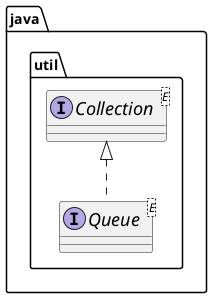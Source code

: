 @startuml

skinparam groupInheritance 2
skinparam ClassFontSize 18

interface java.util.Collection<E>
interface java.util.Queue<E>

java.util.Collection <|.. java.util.Queue

@enduml